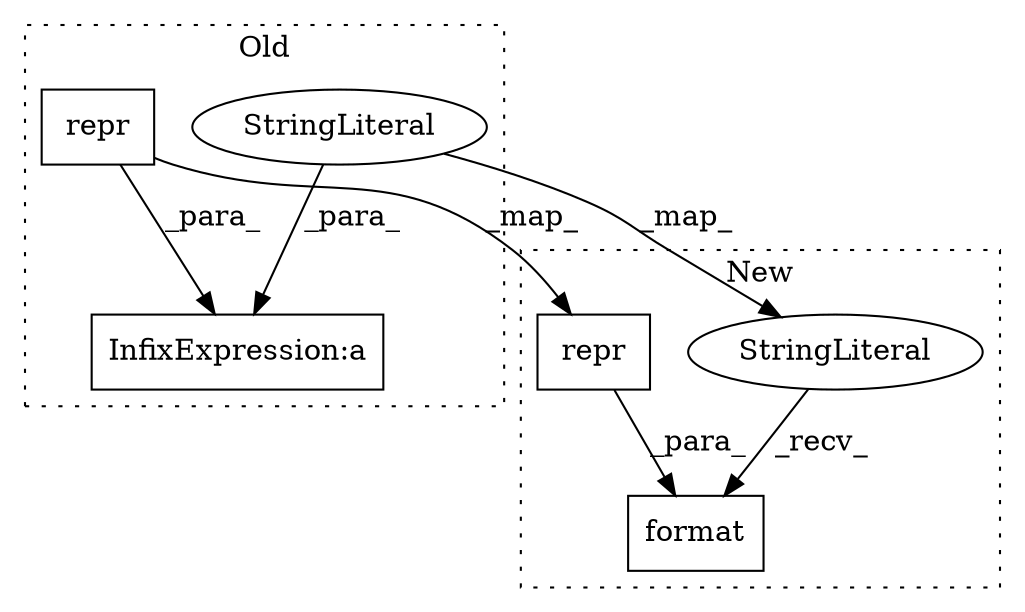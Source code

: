 digraph G {
subgraph cluster0 {
1 [label="repr" a="32" s="3317,3335" l="5,1" shape="box"];
3 [label="InfixExpression:a" a="27" s="3314" l="3" shape="box"];
5 [label="StringLiteral" a="45" s="3298" l="16" shape="ellipse"];
label = "Old";
style="dotted";
}
subgraph cluster1 {
2 [label="repr" a="32" s="3334,3352" l="5,1" shape="box"];
4 [label="format" a="32" s="3327,3358" l="7,1" shape="box"];
6 [label="StringLiteral" a="45" s="3310" l="16" shape="ellipse"];
label = "New";
style="dotted";
}
1 -> 3 [label="_para_"];
1 -> 2 [label="_map_"];
2 -> 4 [label="_para_"];
5 -> 3 [label="_para_"];
5 -> 6 [label="_map_"];
6 -> 4 [label="_recv_"];
}